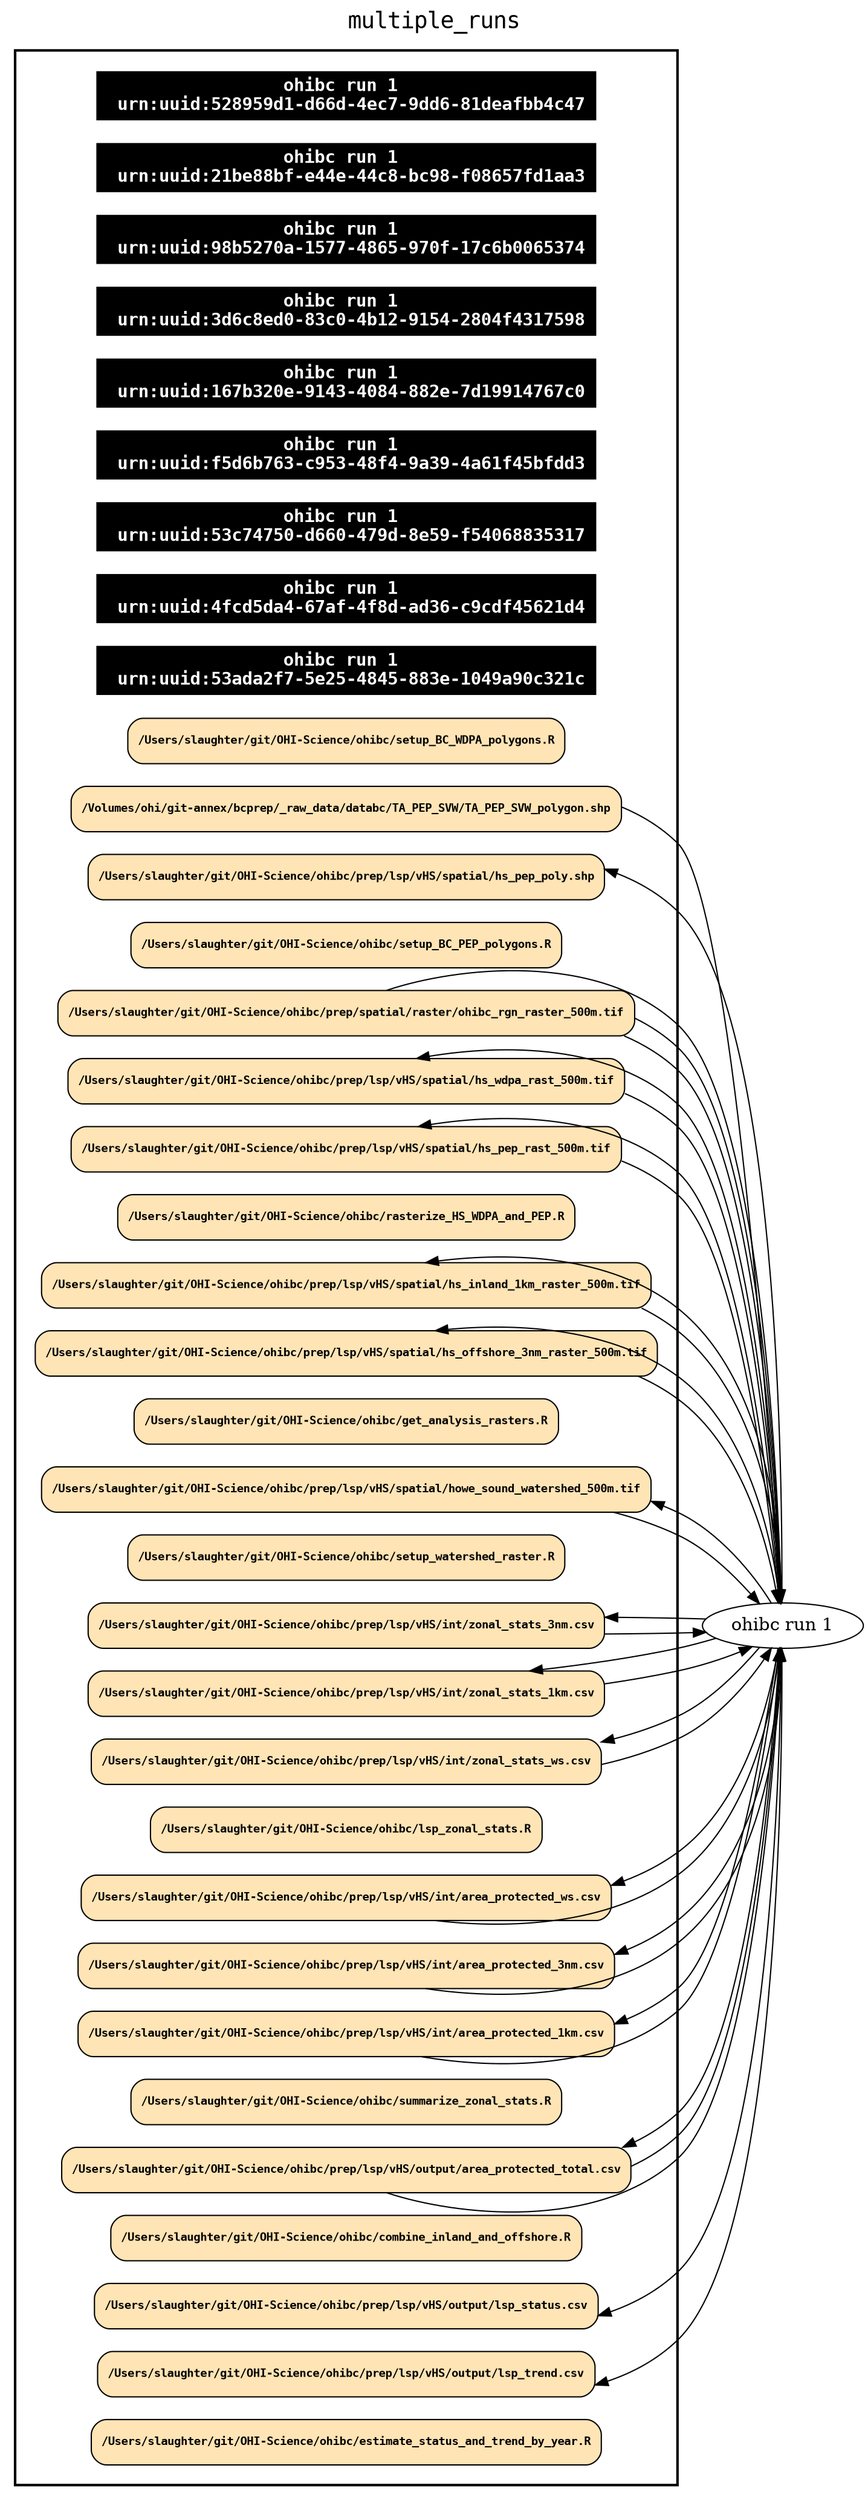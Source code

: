 
digraph rm_data_view {
rankdir=LR
fontname=Courier; fontsize=18; labelloc=t
label="multiple_runs"
subgraph cluster_workflow { label=""; color=black; penwidth=2
subgraph cluster_workflow_inner { label=""; color=white
node[shape=box style=filled fillcolor="black" peripheries=1 fontname="Courier-Bold" fontcolor=white]
"urn:uuid:528959d1-d66d-4ec7-9dd6-81deafbb4c47" [shape=record label="ohibc run 1 \n urn:uuid:528959d1-d66d-4ec7-9dd6-81deafbb4c47"]
"urn:uuid:21be88bf-e44e-44c8-bc98-f08657fd1aa3" [shape=record label="ohibc run 1 \n urn:uuid:21be88bf-e44e-44c8-bc98-f08657fd1aa3"]
"urn:uuid:98b5270a-1577-4865-970f-17c6b0065374" [shape=record label="ohibc run 1 \n urn:uuid:98b5270a-1577-4865-970f-17c6b0065374"]
"urn:uuid:3d6c8ed0-83c0-4b12-9154-2804f4317598" [shape=record label="ohibc run 1 \n urn:uuid:3d6c8ed0-83c0-4b12-9154-2804f4317598"]
"urn:uuid:167b320e-9143-4084-882e-7d19914767c0" [shape=record label="ohibc run 1 \n urn:uuid:167b320e-9143-4084-882e-7d19914767c0"]
"urn:uuid:f5d6b763-c953-48f4-9a39-4a61f45bfdd3" [shape=record label="ohibc run 1 \n urn:uuid:f5d6b763-c953-48f4-9a39-4a61f45bfdd3"]
"urn:uuid:53c74750-d660-479d-8e59-f54068835317" [shape=record label="ohibc run 1 \n urn:uuid:53c74750-d660-479d-8e59-f54068835317"]
"urn:uuid:4fcd5da4-67af-4f8d-ad36-c9cdf45621d4" [shape=record label="ohibc run 1 \n urn:uuid:4fcd5da4-67af-4f8d-ad36-c9cdf45621d4"]
"urn:uuid:53ada2f7-5e25-4845-883e-1049a90c321c" [shape=record label="ohibc run 1 \n urn:uuid:53ada2f7-5e25-4845-883e-1049a90c321c"]
node[shape=box style="rounded,filled" fillcolor="#FFE4B5" peripheries=1 fontname="Courier-Bold" fontsize=9 fontcolor=black]
"/Users/slaughter/git/OHI-Science/ohibc/setup_BC_WDPA_polygons.R"
"/Volumes/ohi/git-annex/bcprep/_raw_data/databc/TA_PEP_SVW/TA_PEP_SVW_polygon.shp"
"/Users/slaughter/git/OHI-Science/ohibc/prep/lsp/vHS/spatial/hs_pep_poly.shp"
"/Users/slaughter/git/OHI-Science/ohibc/setup_BC_PEP_polygons.R"
"/Users/slaughter/git/OHI-Science/ohibc/prep/spatial/raster/ohibc_rgn_raster_500m.tif"
"/Users/slaughter/git/OHI-Science/ohibc/prep/lsp/vHS/spatial/hs_wdpa_rast_500m.tif"
"/Users/slaughter/git/OHI-Science/ohibc/prep/lsp/vHS/spatial/hs_pep_rast_500m.tif"
"/Users/slaughter/git/OHI-Science/ohibc/rasterize_HS_WDPA_and_PEP.R"
"/Users/slaughter/git/OHI-Science/ohibc/prep/spatial/raster/ohibc_rgn_raster_500m.tif"
"/Users/slaughter/git/OHI-Science/ohibc/prep/lsp/vHS/spatial/hs_inland_1km_raster_500m.tif"
"/Users/slaughter/git/OHI-Science/ohibc/prep/lsp/vHS/spatial/hs_offshore_3nm_raster_500m.tif"
"/Users/slaughter/git/OHI-Science/ohibc/get_analysis_rasters.R"
"/Users/slaughter/git/OHI-Science/ohibc/prep/spatial/raster/ohibc_rgn_raster_500m.tif"
"/Users/slaughter/git/OHI-Science/ohibc/prep/lsp/vHS/spatial/howe_sound_watershed_500m.tif"
"/Users/slaughter/git/OHI-Science/ohibc/setup_watershed_raster.R"
"/Users/slaughter/git/OHI-Science/ohibc/prep/lsp/vHS/spatial/hs_offshore_3nm_raster_500m.tif"
"/Users/slaughter/git/OHI-Science/ohibc/prep/lsp/vHS/spatial/hs_inland_1km_raster_500m.tif"
"/Users/slaughter/git/OHI-Science/ohibc/prep/lsp/vHS/spatial/howe_sound_watershed_500m.tif"
"/Users/slaughter/git/OHI-Science/ohibc/prep/lsp/vHS/spatial/hs_pep_rast_500m.tif"
"/Users/slaughter/git/OHI-Science/ohibc/prep/lsp/vHS/spatial/hs_wdpa_rast_500m.tif"
"/Users/slaughter/git/OHI-Science/ohibc/prep/lsp/vHS/int/zonal_stats_3nm.csv"
"/Users/slaughter/git/OHI-Science/ohibc/prep/lsp/vHS/int/zonal_stats_1km.csv"
"/Users/slaughter/git/OHI-Science/ohibc/prep/lsp/vHS/int/zonal_stats_ws.csv"
"/Users/slaughter/git/OHI-Science/ohibc/lsp_zonal_stats.R"
"/Users/slaughter/git/OHI-Science/ohibc/prep/lsp/vHS/int/zonal_stats_3nm.csv"
"/Users/slaughter/git/OHI-Science/ohibc/prep/lsp/vHS/int/zonal_stats_1km.csv"
"/Users/slaughter/git/OHI-Science/ohibc/prep/lsp/vHS/int/zonal_stats_ws.csv"
"/Users/slaughter/git/OHI-Science/ohibc/prep/lsp/vHS/int/area_protected_ws.csv"
"/Users/slaughter/git/OHI-Science/ohibc/prep/lsp/vHS/int/area_protected_3nm.csv"
"/Users/slaughter/git/OHI-Science/ohibc/prep/lsp/vHS/int/area_protected_1km.csv"
"/Users/slaughter/git/OHI-Science/ohibc/summarize_zonal_stats.R"
"/Users/slaughter/git/OHI-Science/ohibc/prep/lsp/vHS/int/area_protected_3nm.csv"
"/Users/slaughter/git/OHI-Science/ohibc/prep/lsp/vHS/int/area_protected_1km.csv"
"/Users/slaughter/git/OHI-Science/ohibc/prep/lsp/vHS/int/area_protected_ws.csv"
"/Users/slaughter/git/OHI-Science/ohibc/prep/lsp/vHS/output/area_protected_total.csv"
"/Users/slaughter/git/OHI-Science/ohibc/combine_inland_and_offshore.R"
"/Users/slaughter/git/OHI-Science/ohibc/prep/lsp/vHS/output/area_protected_total.csv"
"/Users/slaughter/git/OHI-Science/ohibc/prep/lsp/vHS/output/lsp_status.csv"
"/Users/slaughter/git/OHI-Science/ohibc/prep/lsp/vHS/output/area_protected_total.csv"
"/Users/slaughter/git/OHI-Science/ohibc/prep/lsp/vHS/output/lsp_trend.csv"
"/Users/slaughter/git/OHI-Science/ohibc/estimate_status_and_trend_by_year.R"
}}
"/Volumes/ohi/git-annex/bcprep/_raw_data/databc/TA_PEP_SVW/TA_PEP_SVW_polygon.shp" -> "ohibc run 1"
"/Users/slaughter/git/OHI-Science/ohibc/prep/spatial/raster/ohibc_rgn_raster_500m.tif" -> "ohibc run 1"
"/Users/slaughter/git/OHI-Science/ohibc/prep/spatial/raster/ohibc_rgn_raster_500m.tif" -> "ohibc run 1"
"/Users/slaughter/git/OHI-Science/ohibc/prep/spatial/raster/ohibc_rgn_raster_500m.tif" -> "ohibc run 1"
"/Users/slaughter/git/OHI-Science/ohibc/prep/lsp/vHS/spatial/hs_offshore_3nm_raster_500m.tif" -> "ohibc run 1"
"/Users/slaughter/git/OHI-Science/ohibc/prep/lsp/vHS/spatial/hs_inland_1km_raster_500m.tif" -> "ohibc run 1"
"/Users/slaughter/git/OHI-Science/ohibc/prep/lsp/vHS/spatial/howe_sound_watershed_500m.tif" -> "ohibc run 1"
"/Users/slaughter/git/OHI-Science/ohibc/prep/lsp/vHS/spatial/hs_pep_rast_500m.tif" -> "ohibc run 1"
"/Users/slaughter/git/OHI-Science/ohibc/prep/lsp/vHS/spatial/hs_wdpa_rast_500m.tif" -> "ohibc run 1"
"/Users/slaughter/git/OHI-Science/ohibc/prep/lsp/vHS/int/zonal_stats_3nm.csv" -> "ohibc run 1"
"/Users/slaughter/git/OHI-Science/ohibc/prep/lsp/vHS/int/zonal_stats_1km.csv" -> "ohibc run 1"
"/Users/slaughter/git/OHI-Science/ohibc/prep/lsp/vHS/int/zonal_stats_ws.csv" -> "ohibc run 1"
"/Users/slaughter/git/OHI-Science/ohibc/prep/lsp/vHS/int/area_protected_3nm.csv" -> "ohibc run 1"
"/Users/slaughter/git/OHI-Science/ohibc/prep/lsp/vHS/int/area_protected_1km.csv" -> "ohibc run 1"
"/Users/slaughter/git/OHI-Science/ohibc/prep/lsp/vHS/int/area_protected_ws.csv" -> "ohibc run 1"
"/Users/slaughter/git/OHI-Science/ohibc/prep/lsp/vHS/output/area_protected_total.csv" -> "ohibc run 1"
"/Users/slaughter/git/OHI-Science/ohibc/prep/lsp/vHS/output/area_protected_total.csv" -> "ohibc run 1"
"ohibc run 1" -> "/Users/slaughter/git/OHI-Science/ohibc/prep/lsp/vHS/spatial/hs_pep_poly.shp"
"ohibc run 1" -> "/Users/slaughter/git/OHI-Science/ohibc/prep/lsp/vHS/spatial/hs_wdpa_rast_500m.tif"
"ohibc run 1" -> "/Users/slaughter/git/OHI-Science/ohibc/prep/lsp/vHS/spatial/hs_pep_rast_500m.tif"
"ohibc run 1" -> "/Users/slaughter/git/OHI-Science/ohibc/prep/lsp/vHS/spatial/hs_inland_1km_raster_500m.tif"
"ohibc run 1" -> "/Users/slaughter/git/OHI-Science/ohibc/prep/lsp/vHS/spatial/hs_offshore_3nm_raster_500m.tif"
"ohibc run 1" -> "/Users/slaughter/git/OHI-Science/ohibc/prep/lsp/vHS/spatial/howe_sound_watershed_500m.tif"
"ohibc run 1" -> "/Users/slaughter/git/OHI-Science/ohibc/prep/lsp/vHS/int/zonal_stats_3nm.csv"
"ohibc run 1" -> "/Users/slaughter/git/OHI-Science/ohibc/prep/lsp/vHS/int/zonal_stats_1km.csv"
"ohibc run 1" -> "/Users/slaughter/git/OHI-Science/ohibc/prep/lsp/vHS/int/zonal_stats_ws.csv"
"ohibc run 1" -> "/Users/slaughter/git/OHI-Science/ohibc/prep/lsp/vHS/int/area_protected_ws.csv"
"ohibc run 1" -> "/Users/slaughter/git/OHI-Science/ohibc/prep/lsp/vHS/int/area_protected_3nm.csv"
"ohibc run 1" -> "/Users/slaughter/git/OHI-Science/ohibc/prep/lsp/vHS/int/area_protected_1km.csv"
"ohibc run 1" -> "/Users/slaughter/git/OHI-Science/ohibc/prep/lsp/vHS/output/area_protected_total.csv"
"ohibc run 1" -> "/Users/slaughter/git/OHI-Science/ohibc/prep/lsp/vHS/output/lsp_status.csv"
"ohibc run 1" -> "/Users/slaughter/git/OHI-Science/ohibc/prep/lsp/vHS/output/lsp_trend.csv"
}

